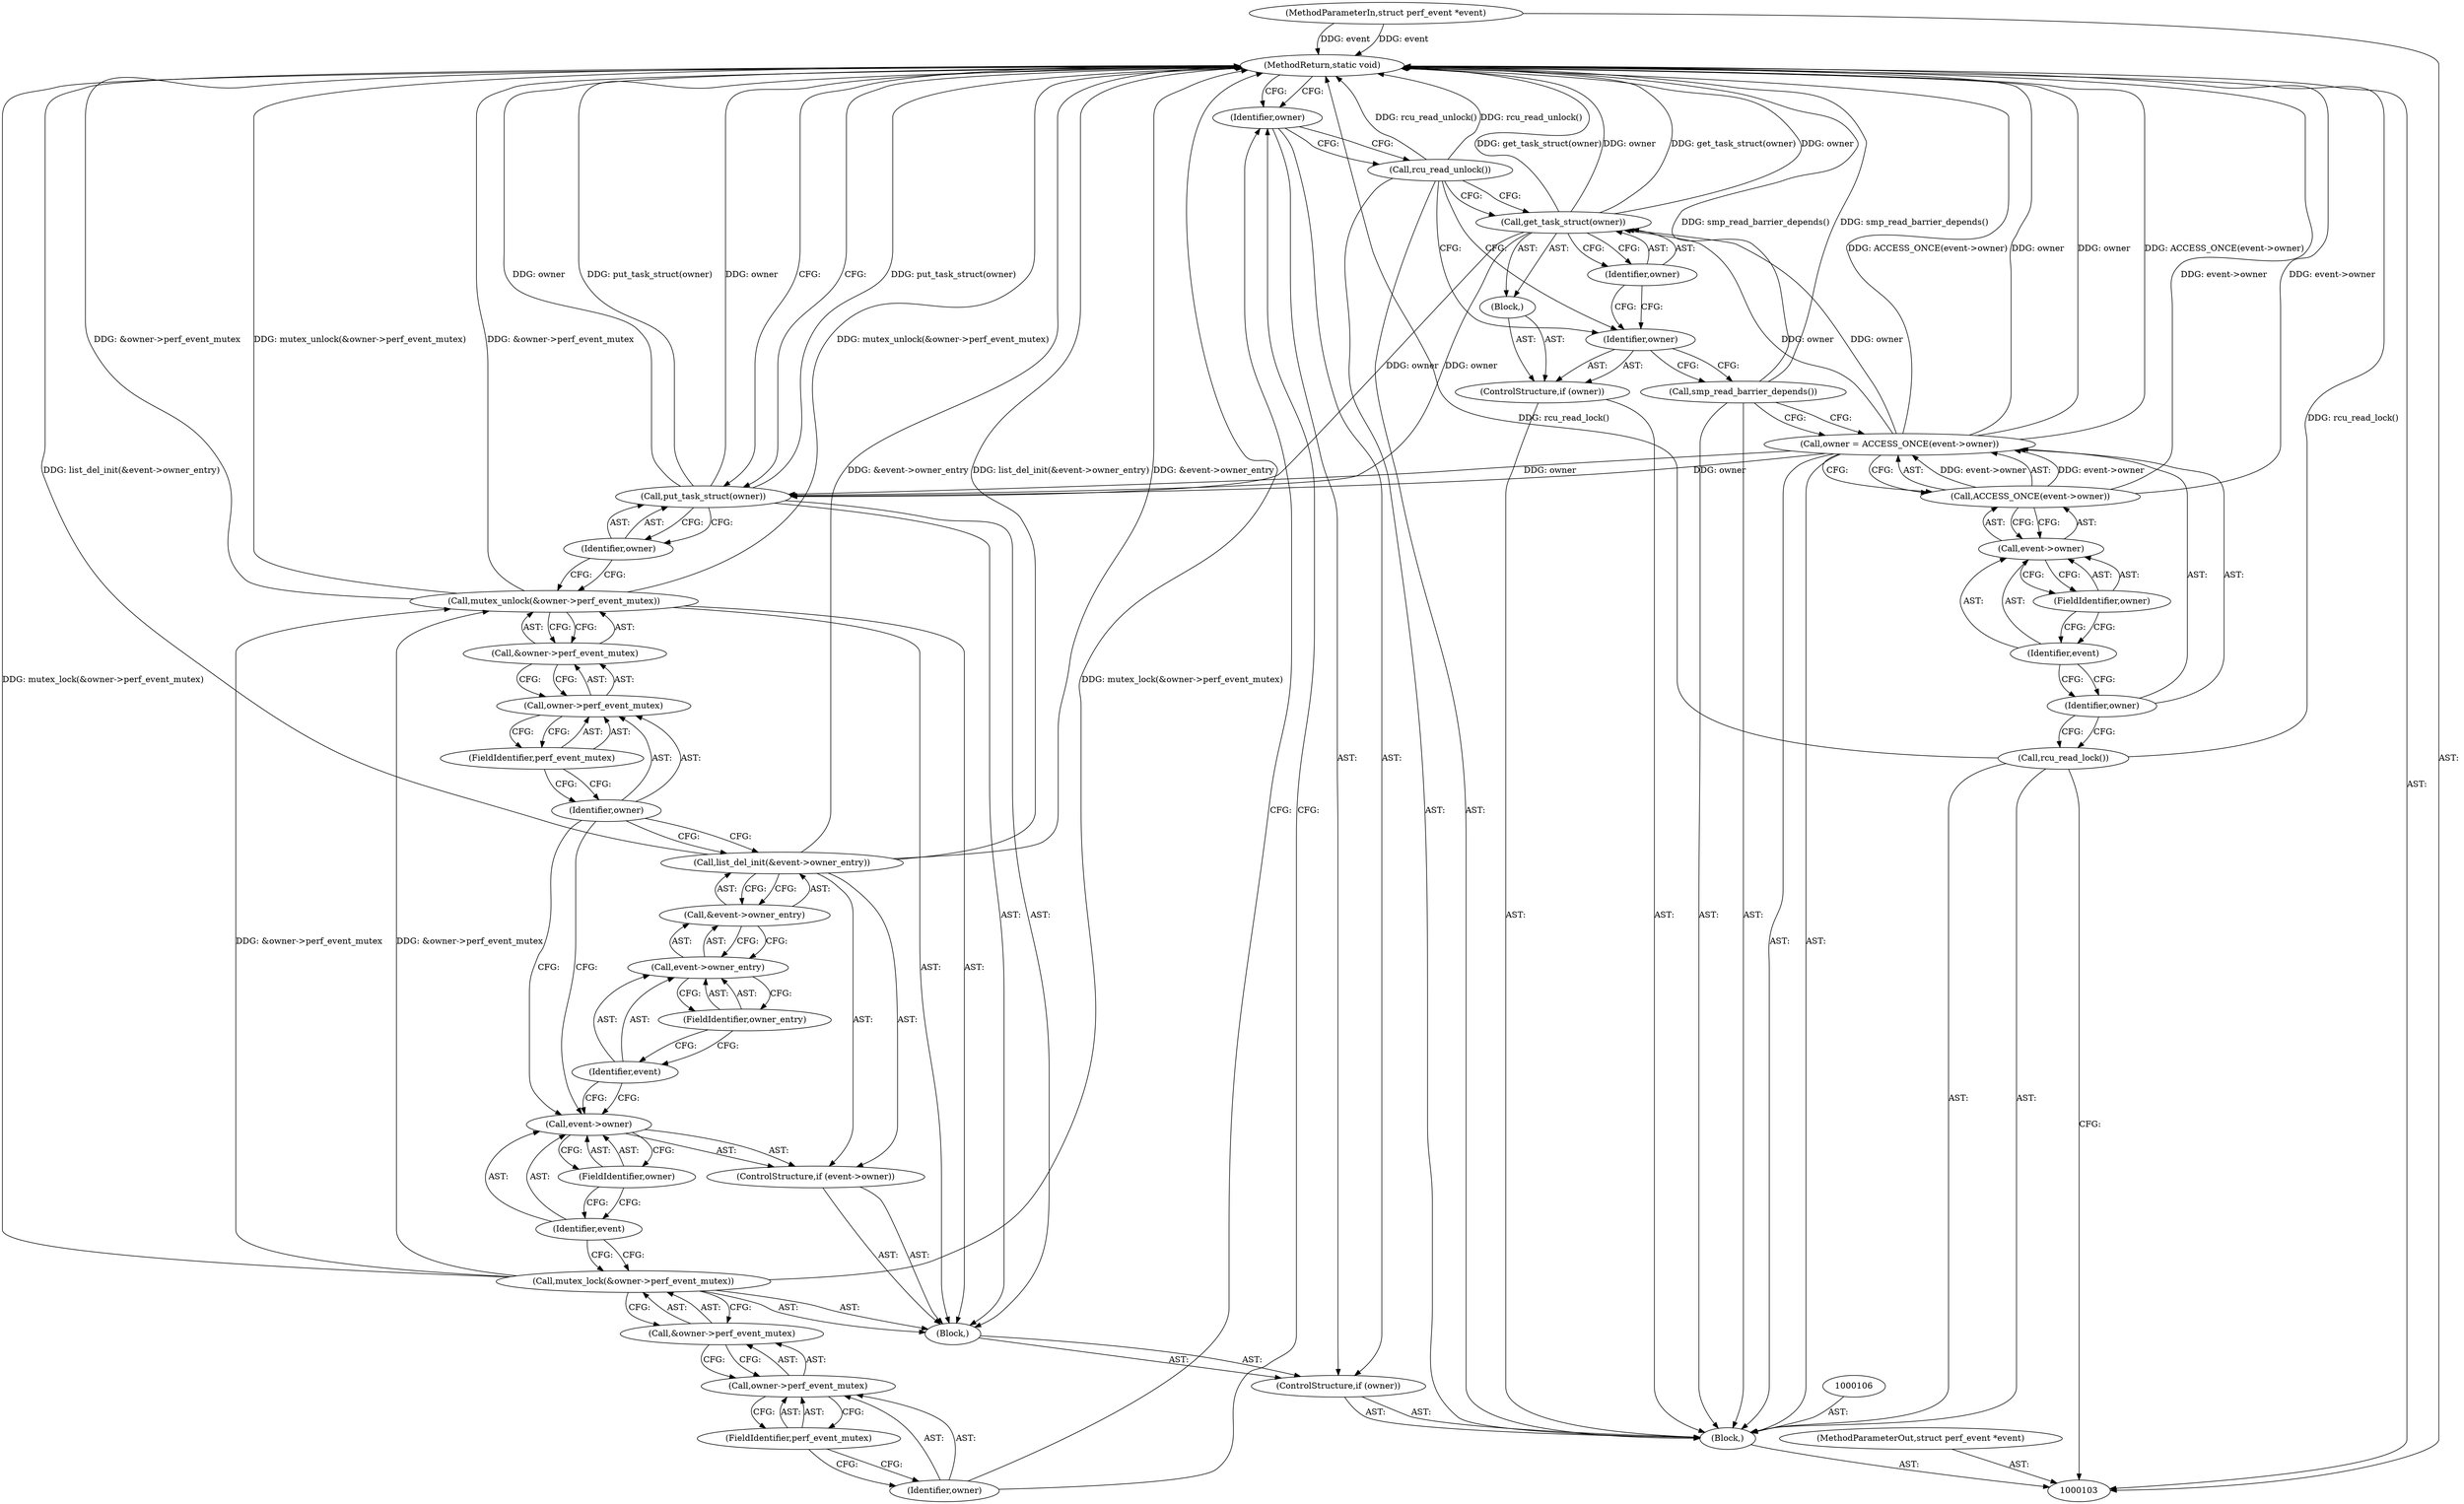 digraph "1_linux_f63a8daa5812afef4f06c962351687e1ff9ccb2b_12" {
"1000145" [label="(MethodReturn,static void)"];
"1000104" [label="(MethodParameterIn,struct perf_event *event)"];
"1000198" [label="(MethodParameterOut,struct perf_event *event)"];
"1000114" [label="(Call,smp_read_barrier_depends())"];
"1000115" [label="(ControlStructure,if (owner))"];
"1000117" [label="(Block,)"];
"1000116" [label="(Identifier,owner)"];
"1000105" [label="(Block,)"];
"1000119" [label="(Identifier,owner)"];
"1000118" [label="(Call,get_task_struct(owner))"];
"1000120" [label="(Call,rcu_read_unlock())"];
"1000123" [label="(Block,)"];
"1000121" [label="(ControlStructure,if (owner))"];
"1000122" [label="(Identifier,owner)"];
"1000125" [label="(Call,&owner->perf_event_mutex)"];
"1000126" [label="(Call,owner->perf_event_mutex)"];
"1000127" [label="(Identifier,owner)"];
"1000124" [label="(Call,mutex_lock(&owner->perf_event_mutex))"];
"1000128" [label="(FieldIdentifier,perf_event_mutex)"];
"1000132" [label="(FieldIdentifier,owner)"];
"1000129" [label="(ControlStructure,if (event->owner))"];
"1000130" [label="(Call,event->owner)"];
"1000131" [label="(Identifier,event)"];
"1000134" [label="(Call,&event->owner_entry)"];
"1000135" [label="(Call,event->owner_entry)"];
"1000136" [label="(Identifier,event)"];
"1000137" [label="(FieldIdentifier,owner_entry)"];
"1000133" [label="(Call,list_del_init(&event->owner_entry))"];
"1000139" [label="(Call,&owner->perf_event_mutex)"];
"1000140" [label="(Call,owner->perf_event_mutex)"];
"1000141" [label="(Identifier,owner)"];
"1000138" [label="(Call,mutex_unlock(&owner->perf_event_mutex))"];
"1000142" [label="(FieldIdentifier,perf_event_mutex)"];
"1000144" [label="(Identifier,owner)"];
"1000143" [label="(Call,put_task_struct(owner))"];
"1000107" [label="(Call,rcu_read_lock())"];
"1000108" [label="(Call,owner = ACCESS_ONCE(event->owner))"];
"1000109" [label="(Identifier,owner)"];
"1000111" [label="(Call,event->owner)"];
"1000112" [label="(Identifier,event)"];
"1000113" [label="(FieldIdentifier,owner)"];
"1000110" [label="(Call,ACCESS_ONCE(event->owner))"];
"1000145" -> "1000103"  [label="AST: "];
"1000145" -> "1000143"  [label="CFG: "];
"1000145" -> "1000122"  [label="CFG: "];
"1000107" -> "1000145"  [label="DDG: rcu_read_lock()"];
"1000104" -> "1000145"  [label="DDG: event"];
"1000114" -> "1000145"  [label="DDG: smp_read_barrier_depends()"];
"1000138" -> "1000145"  [label="DDG: &owner->perf_event_mutex"];
"1000138" -> "1000145"  [label="DDG: mutex_unlock(&owner->perf_event_mutex)"];
"1000118" -> "1000145"  [label="DDG: get_task_struct(owner)"];
"1000118" -> "1000145"  [label="DDG: owner"];
"1000133" -> "1000145"  [label="DDG: list_del_init(&event->owner_entry)"];
"1000133" -> "1000145"  [label="DDG: &event->owner_entry"];
"1000143" -> "1000145"  [label="DDG: put_task_struct(owner)"];
"1000143" -> "1000145"  [label="DDG: owner"];
"1000110" -> "1000145"  [label="DDG: event->owner"];
"1000108" -> "1000145"  [label="DDG: owner"];
"1000108" -> "1000145"  [label="DDG: ACCESS_ONCE(event->owner)"];
"1000124" -> "1000145"  [label="DDG: mutex_lock(&owner->perf_event_mutex)"];
"1000120" -> "1000145"  [label="DDG: rcu_read_unlock()"];
"1000104" -> "1000103"  [label="AST: "];
"1000104" -> "1000145"  [label="DDG: event"];
"1000198" -> "1000103"  [label="AST: "];
"1000114" -> "1000105"  [label="AST: "];
"1000114" -> "1000108"  [label="CFG: "];
"1000116" -> "1000114"  [label="CFG: "];
"1000114" -> "1000145"  [label="DDG: smp_read_barrier_depends()"];
"1000115" -> "1000105"  [label="AST: "];
"1000116" -> "1000115"  [label="AST: "];
"1000117" -> "1000115"  [label="AST: "];
"1000117" -> "1000115"  [label="AST: "];
"1000118" -> "1000117"  [label="AST: "];
"1000116" -> "1000115"  [label="AST: "];
"1000116" -> "1000114"  [label="CFG: "];
"1000119" -> "1000116"  [label="CFG: "];
"1000120" -> "1000116"  [label="CFG: "];
"1000105" -> "1000103"  [label="AST: "];
"1000106" -> "1000105"  [label="AST: "];
"1000107" -> "1000105"  [label="AST: "];
"1000108" -> "1000105"  [label="AST: "];
"1000114" -> "1000105"  [label="AST: "];
"1000115" -> "1000105"  [label="AST: "];
"1000120" -> "1000105"  [label="AST: "];
"1000121" -> "1000105"  [label="AST: "];
"1000119" -> "1000118"  [label="AST: "];
"1000119" -> "1000116"  [label="CFG: "];
"1000118" -> "1000119"  [label="CFG: "];
"1000118" -> "1000117"  [label="AST: "];
"1000118" -> "1000119"  [label="CFG: "];
"1000119" -> "1000118"  [label="AST: "];
"1000120" -> "1000118"  [label="CFG: "];
"1000118" -> "1000145"  [label="DDG: get_task_struct(owner)"];
"1000118" -> "1000145"  [label="DDG: owner"];
"1000108" -> "1000118"  [label="DDG: owner"];
"1000118" -> "1000143"  [label="DDG: owner"];
"1000120" -> "1000105"  [label="AST: "];
"1000120" -> "1000118"  [label="CFG: "];
"1000120" -> "1000116"  [label="CFG: "];
"1000122" -> "1000120"  [label="CFG: "];
"1000120" -> "1000145"  [label="DDG: rcu_read_unlock()"];
"1000123" -> "1000121"  [label="AST: "];
"1000124" -> "1000123"  [label="AST: "];
"1000129" -> "1000123"  [label="AST: "];
"1000138" -> "1000123"  [label="AST: "];
"1000143" -> "1000123"  [label="AST: "];
"1000121" -> "1000105"  [label="AST: "];
"1000122" -> "1000121"  [label="AST: "];
"1000123" -> "1000121"  [label="AST: "];
"1000122" -> "1000121"  [label="AST: "];
"1000122" -> "1000120"  [label="CFG: "];
"1000127" -> "1000122"  [label="CFG: "];
"1000145" -> "1000122"  [label="CFG: "];
"1000125" -> "1000124"  [label="AST: "];
"1000125" -> "1000126"  [label="CFG: "];
"1000126" -> "1000125"  [label="AST: "];
"1000124" -> "1000125"  [label="CFG: "];
"1000126" -> "1000125"  [label="AST: "];
"1000126" -> "1000128"  [label="CFG: "];
"1000127" -> "1000126"  [label="AST: "];
"1000128" -> "1000126"  [label="AST: "];
"1000125" -> "1000126"  [label="CFG: "];
"1000127" -> "1000126"  [label="AST: "];
"1000127" -> "1000122"  [label="CFG: "];
"1000128" -> "1000127"  [label="CFG: "];
"1000124" -> "1000123"  [label="AST: "];
"1000124" -> "1000125"  [label="CFG: "];
"1000125" -> "1000124"  [label="AST: "];
"1000131" -> "1000124"  [label="CFG: "];
"1000124" -> "1000145"  [label="DDG: mutex_lock(&owner->perf_event_mutex)"];
"1000124" -> "1000138"  [label="DDG: &owner->perf_event_mutex"];
"1000128" -> "1000126"  [label="AST: "];
"1000128" -> "1000127"  [label="CFG: "];
"1000126" -> "1000128"  [label="CFG: "];
"1000132" -> "1000130"  [label="AST: "];
"1000132" -> "1000131"  [label="CFG: "];
"1000130" -> "1000132"  [label="CFG: "];
"1000129" -> "1000123"  [label="AST: "];
"1000130" -> "1000129"  [label="AST: "];
"1000133" -> "1000129"  [label="AST: "];
"1000130" -> "1000129"  [label="AST: "];
"1000130" -> "1000132"  [label="CFG: "];
"1000131" -> "1000130"  [label="AST: "];
"1000132" -> "1000130"  [label="AST: "];
"1000136" -> "1000130"  [label="CFG: "];
"1000141" -> "1000130"  [label="CFG: "];
"1000131" -> "1000130"  [label="AST: "];
"1000131" -> "1000124"  [label="CFG: "];
"1000132" -> "1000131"  [label="CFG: "];
"1000134" -> "1000133"  [label="AST: "];
"1000134" -> "1000135"  [label="CFG: "];
"1000135" -> "1000134"  [label="AST: "];
"1000133" -> "1000134"  [label="CFG: "];
"1000135" -> "1000134"  [label="AST: "];
"1000135" -> "1000137"  [label="CFG: "];
"1000136" -> "1000135"  [label="AST: "];
"1000137" -> "1000135"  [label="AST: "];
"1000134" -> "1000135"  [label="CFG: "];
"1000136" -> "1000135"  [label="AST: "];
"1000136" -> "1000130"  [label="CFG: "];
"1000137" -> "1000136"  [label="CFG: "];
"1000137" -> "1000135"  [label="AST: "];
"1000137" -> "1000136"  [label="CFG: "];
"1000135" -> "1000137"  [label="CFG: "];
"1000133" -> "1000129"  [label="AST: "];
"1000133" -> "1000134"  [label="CFG: "];
"1000134" -> "1000133"  [label="AST: "];
"1000141" -> "1000133"  [label="CFG: "];
"1000133" -> "1000145"  [label="DDG: list_del_init(&event->owner_entry)"];
"1000133" -> "1000145"  [label="DDG: &event->owner_entry"];
"1000139" -> "1000138"  [label="AST: "];
"1000139" -> "1000140"  [label="CFG: "];
"1000140" -> "1000139"  [label="AST: "];
"1000138" -> "1000139"  [label="CFG: "];
"1000140" -> "1000139"  [label="AST: "];
"1000140" -> "1000142"  [label="CFG: "];
"1000141" -> "1000140"  [label="AST: "];
"1000142" -> "1000140"  [label="AST: "];
"1000139" -> "1000140"  [label="CFG: "];
"1000141" -> "1000140"  [label="AST: "];
"1000141" -> "1000133"  [label="CFG: "];
"1000141" -> "1000130"  [label="CFG: "];
"1000142" -> "1000141"  [label="CFG: "];
"1000138" -> "1000123"  [label="AST: "];
"1000138" -> "1000139"  [label="CFG: "];
"1000139" -> "1000138"  [label="AST: "];
"1000144" -> "1000138"  [label="CFG: "];
"1000138" -> "1000145"  [label="DDG: &owner->perf_event_mutex"];
"1000138" -> "1000145"  [label="DDG: mutex_unlock(&owner->perf_event_mutex)"];
"1000124" -> "1000138"  [label="DDG: &owner->perf_event_mutex"];
"1000142" -> "1000140"  [label="AST: "];
"1000142" -> "1000141"  [label="CFG: "];
"1000140" -> "1000142"  [label="CFG: "];
"1000144" -> "1000143"  [label="AST: "];
"1000144" -> "1000138"  [label="CFG: "];
"1000143" -> "1000144"  [label="CFG: "];
"1000143" -> "1000123"  [label="AST: "];
"1000143" -> "1000144"  [label="CFG: "];
"1000144" -> "1000143"  [label="AST: "];
"1000145" -> "1000143"  [label="CFG: "];
"1000143" -> "1000145"  [label="DDG: put_task_struct(owner)"];
"1000143" -> "1000145"  [label="DDG: owner"];
"1000118" -> "1000143"  [label="DDG: owner"];
"1000108" -> "1000143"  [label="DDG: owner"];
"1000107" -> "1000105"  [label="AST: "];
"1000107" -> "1000103"  [label="CFG: "];
"1000109" -> "1000107"  [label="CFG: "];
"1000107" -> "1000145"  [label="DDG: rcu_read_lock()"];
"1000108" -> "1000105"  [label="AST: "];
"1000108" -> "1000110"  [label="CFG: "];
"1000109" -> "1000108"  [label="AST: "];
"1000110" -> "1000108"  [label="AST: "];
"1000114" -> "1000108"  [label="CFG: "];
"1000108" -> "1000145"  [label="DDG: owner"];
"1000108" -> "1000145"  [label="DDG: ACCESS_ONCE(event->owner)"];
"1000110" -> "1000108"  [label="DDG: event->owner"];
"1000108" -> "1000118"  [label="DDG: owner"];
"1000108" -> "1000143"  [label="DDG: owner"];
"1000109" -> "1000108"  [label="AST: "];
"1000109" -> "1000107"  [label="CFG: "];
"1000112" -> "1000109"  [label="CFG: "];
"1000111" -> "1000110"  [label="AST: "];
"1000111" -> "1000113"  [label="CFG: "];
"1000112" -> "1000111"  [label="AST: "];
"1000113" -> "1000111"  [label="AST: "];
"1000110" -> "1000111"  [label="CFG: "];
"1000112" -> "1000111"  [label="AST: "];
"1000112" -> "1000109"  [label="CFG: "];
"1000113" -> "1000112"  [label="CFG: "];
"1000113" -> "1000111"  [label="AST: "];
"1000113" -> "1000112"  [label="CFG: "];
"1000111" -> "1000113"  [label="CFG: "];
"1000110" -> "1000108"  [label="AST: "];
"1000110" -> "1000111"  [label="CFG: "];
"1000111" -> "1000110"  [label="AST: "];
"1000108" -> "1000110"  [label="CFG: "];
"1000110" -> "1000145"  [label="DDG: event->owner"];
"1000110" -> "1000108"  [label="DDG: event->owner"];
}
